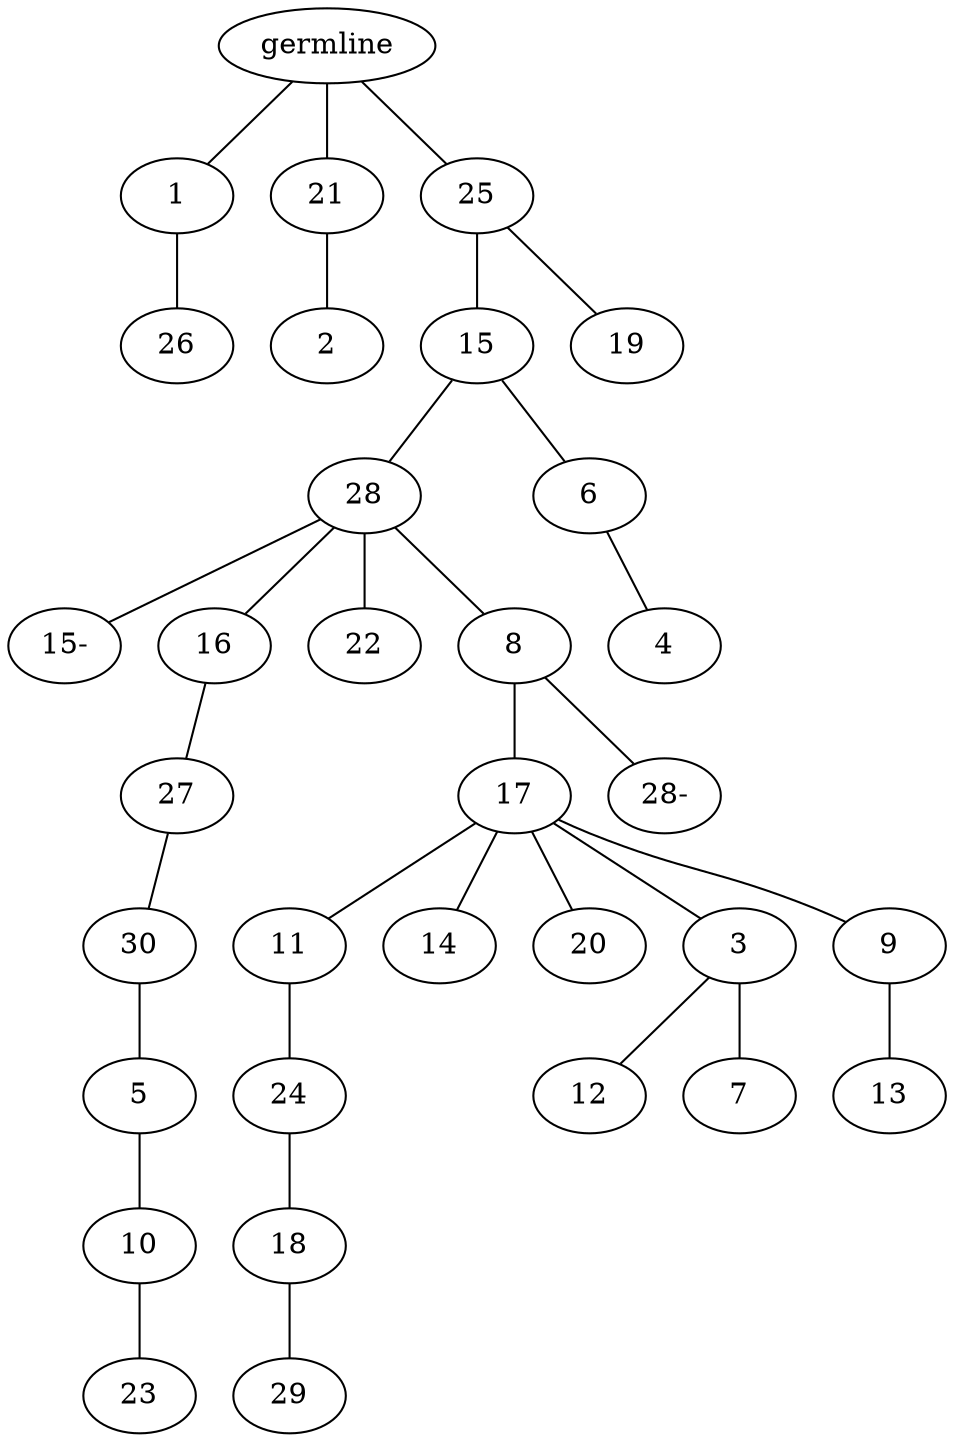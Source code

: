 graph tree {
    "140683221400544" [label="germline"];
    "140683221510752" [label="1"];
    "140683221510800" [label="26"];
    "140683221509072" [label="21"];
    "140683221623280" [label="2"];
    "140683221509504" [label="25"];
    "140683221623424" [label="15"];
    "140683221623520" [label="28"];
    "140683221624000" [label="15-"];
    "140683221623616" [label="16"];
    "140683221624096" [label="27"];
    "140683221624672" [label="30"];
    "140683221625008" [label="5"];
    "140683221625296" [label="10"];
    "140683221625584" [label="23"];
    "140683221624960" [label="22"];
    "140683221624144" [label="8"];
    "140683221625248" [label="17"];
    "140683221625104" [label="11"];
    "140683221625968" [label="24"];
    "140683221626256" [label="18"];
    "140683221626592" [label="29"];
    "140683221626544" [label="14"];
    "140683221625632" [label="20"];
    "140683221626352" [label="3"];
    "140683221626784" [label="12"];
    "140683221692912" [label="7"];
    "140683221626304" [label="9"];
    "140683221692624" [label="13"];
    "140683221626064" [label="28-"];
    "140683221625728" [label="6"];
    "140683221507904" [label="4"];
    "140683221623472" [label="19"];
    "140683221400544" -- "140683221510752";
    "140683221400544" -- "140683221509072";
    "140683221400544" -- "140683221509504";
    "140683221510752" -- "140683221510800";
    "140683221509072" -- "140683221623280";
    "140683221509504" -- "140683221623424";
    "140683221509504" -- "140683221623472";
    "140683221623424" -- "140683221623520";
    "140683221623424" -- "140683221625728";
    "140683221623520" -- "140683221624000";
    "140683221623520" -- "140683221623616";
    "140683221623520" -- "140683221624960";
    "140683221623520" -- "140683221624144";
    "140683221623616" -- "140683221624096";
    "140683221624096" -- "140683221624672";
    "140683221624672" -- "140683221625008";
    "140683221625008" -- "140683221625296";
    "140683221625296" -- "140683221625584";
    "140683221624144" -- "140683221625248";
    "140683221624144" -- "140683221626064";
    "140683221625248" -- "140683221625104";
    "140683221625248" -- "140683221626544";
    "140683221625248" -- "140683221625632";
    "140683221625248" -- "140683221626352";
    "140683221625248" -- "140683221626304";
    "140683221625104" -- "140683221625968";
    "140683221625968" -- "140683221626256";
    "140683221626256" -- "140683221626592";
    "140683221626352" -- "140683221626784";
    "140683221626352" -- "140683221692912";
    "140683221626304" -- "140683221692624";
    "140683221625728" -- "140683221507904";
}
